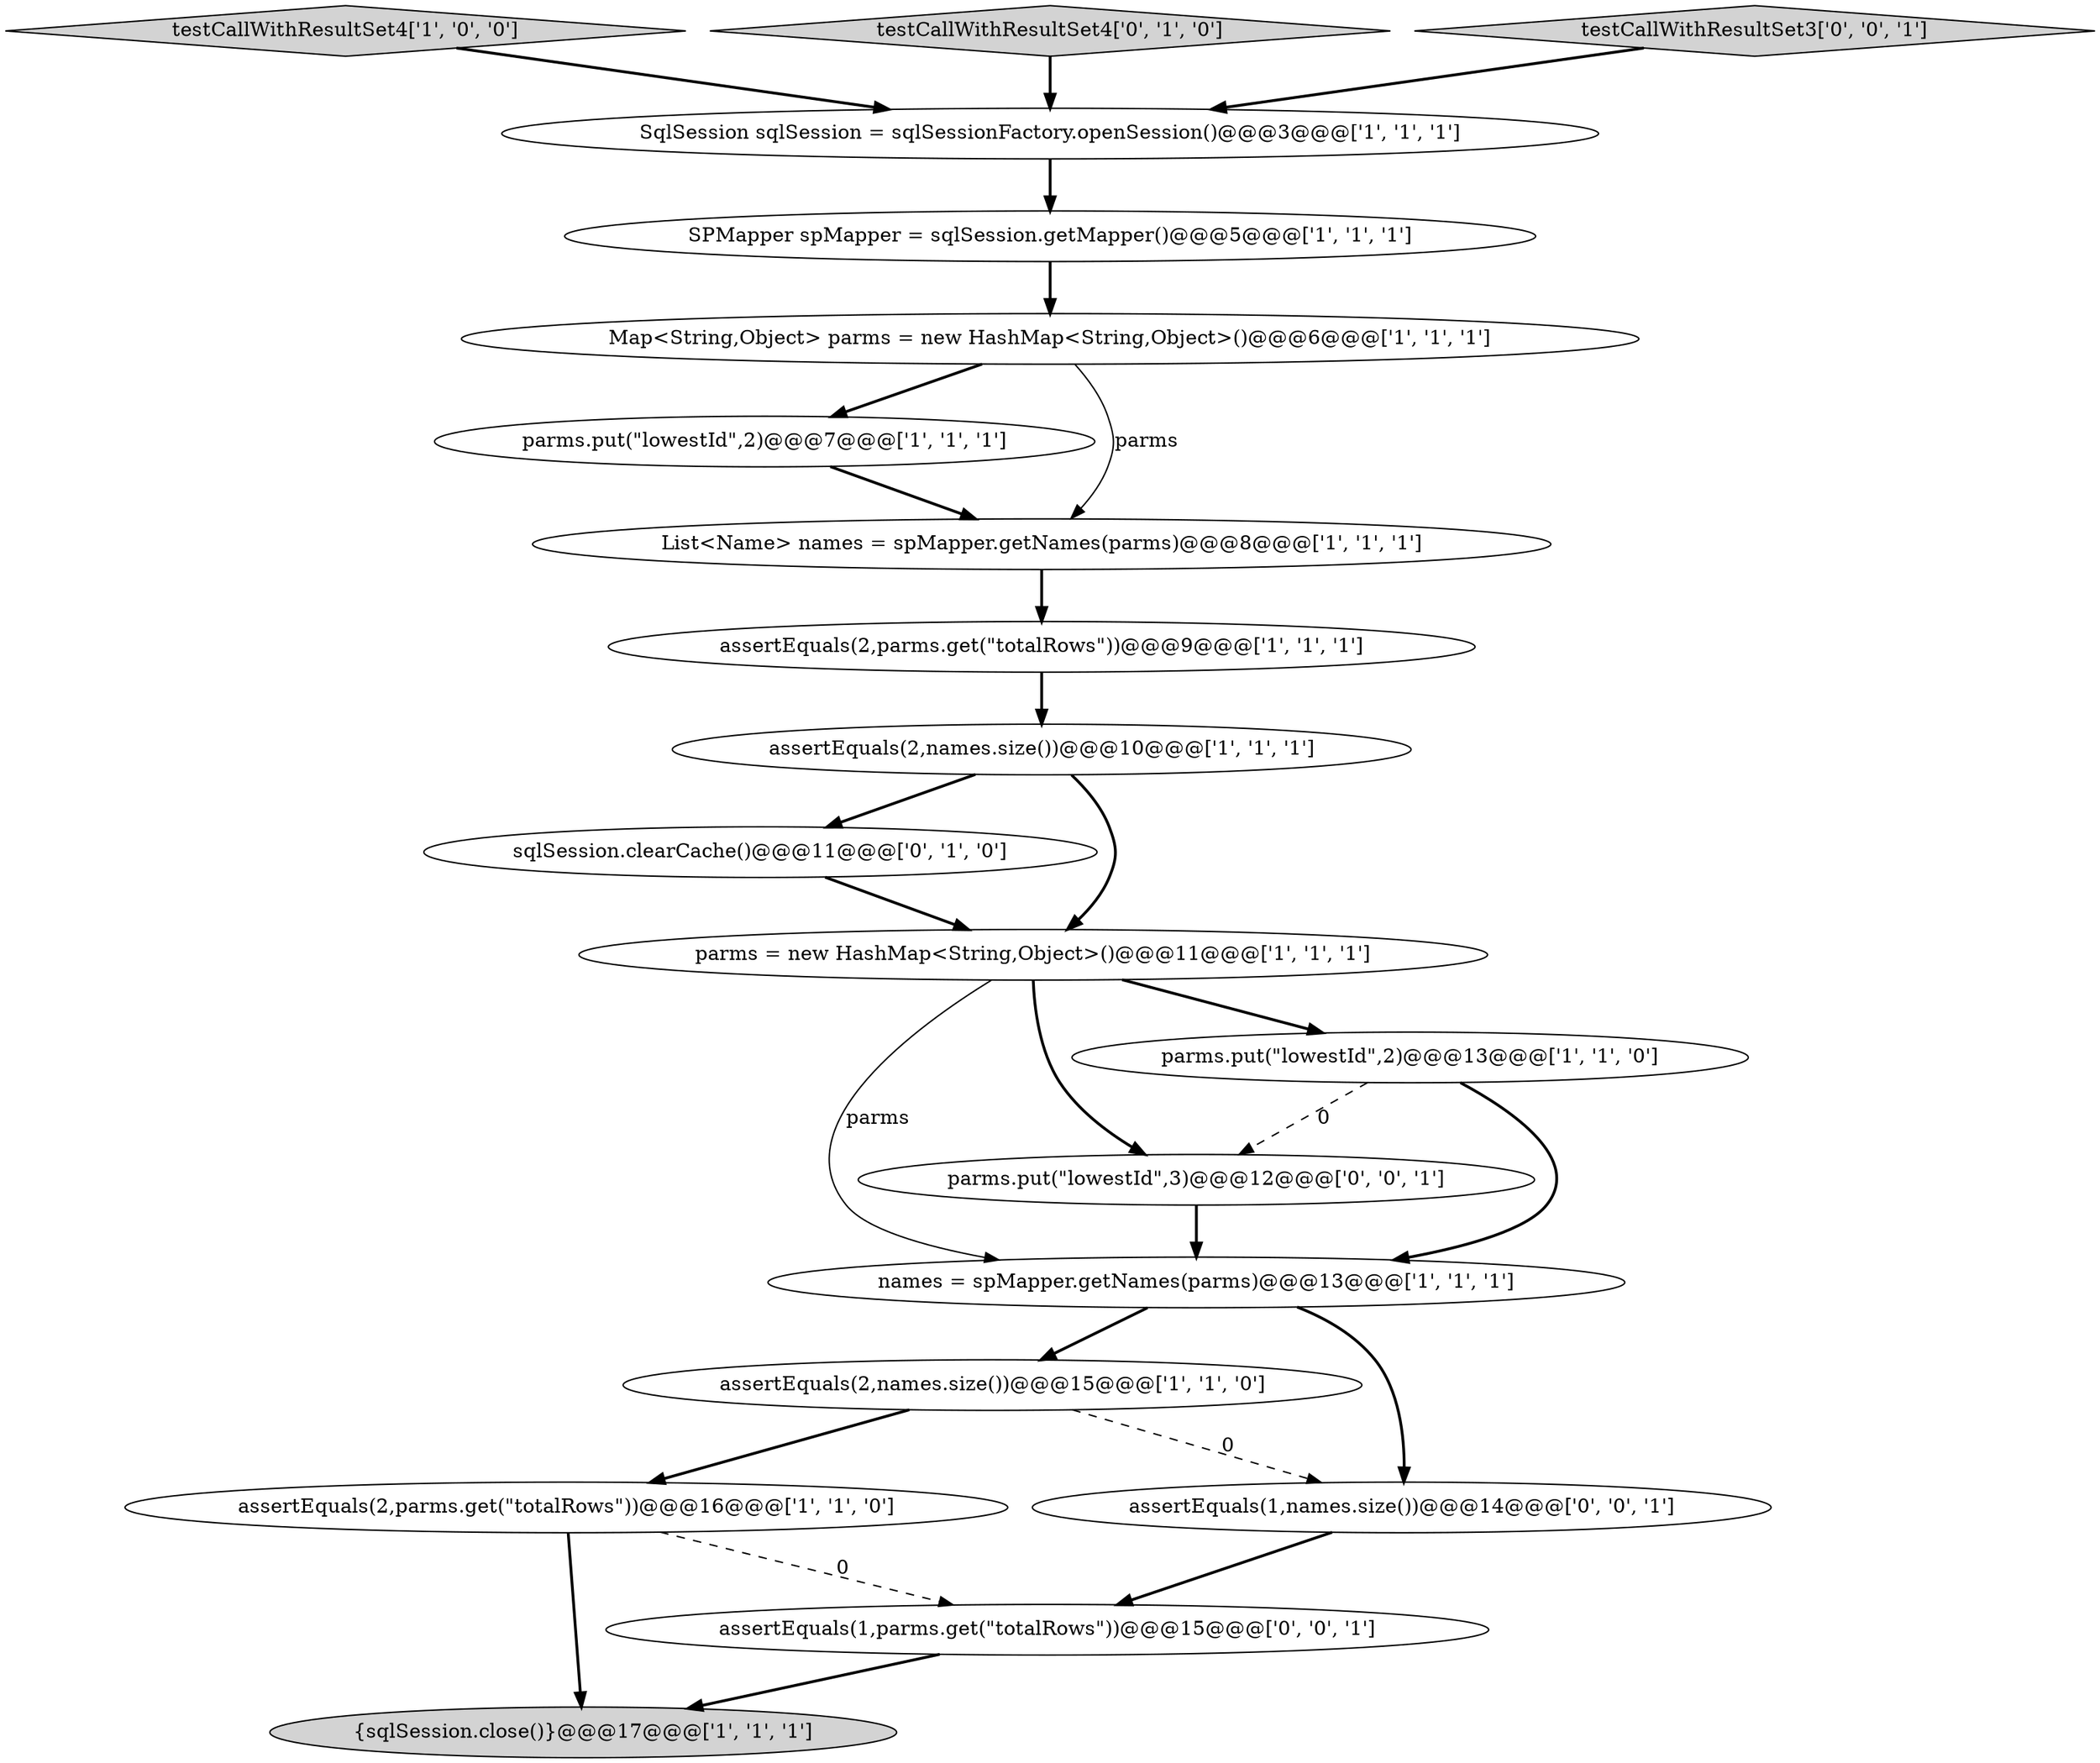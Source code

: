 digraph {
6 [style = filled, label = "testCallWithResultSet4['1', '0', '0']", fillcolor = lightgray, shape = diamond image = "AAA0AAABBB1BBB"];
19 [style = filled, label = "assertEquals(1,parms.get(\"totalRows\"))@@@15@@@['0', '0', '1']", fillcolor = white, shape = ellipse image = "AAA0AAABBB3BBB"];
15 [style = filled, label = "sqlSession.clearCache()@@@11@@@['0', '1', '0']", fillcolor = white, shape = ellipse image = "AAA1AAABBB2BBB"];
3 [style = filled, label = "parms.put(\"lowestId\",2)@@@7@@@['1', '1', '1']", fillcolor = white, shape = ellipse image = "AAA0AAABBB1BBB"];
7 [style = filled, label = "SPMapper spMapper = sqlSession.getMapper()@@@5@@@['1', '1', '1']", fillcolor = white, shape = ellipse image = "AAA0AAABBB1BBB"];
18 [style = filled, label = "parms.put(\"lowestId\",3)@@@12@@@['0', '0', '1']", fillcolor = white, shape = ellipse image = "AAA0AAABBB3BBB"];
0 [style = filled, label = "assertEquals(2,parms.get(\"totalRows\"))@@@9@@@['1', '1', '1']", fillcolor = white, shape = ellipse image = "AAA0AAABBB1BBB"];
8 [style = filled, label = "List<Name> names = spMapper.getNames(parms)@@@8@@@['1', '1', '1']", fillcolor = white, shape = ellipse image = "AAA0AAABBB1BBB"];
10 [style = filled, label = "parms = new HashMap<String,Object>()@@@11@@@['1', '1', '1']", fillcolor = white, shape = ellipse image = "AAA0AAABBB1BBB"];
11 [style = filled, label = "assertEquals(2,parms.get(\"totalRows\"))@@@16@@@['1', '1', '0']", fillcolor = white, shape = ellipse image = "AAA0AAABBB1BBB"];
12 [style = filled, label = "names = spMapper.getNames(parms)@@@13@@@['1', '1', '1']", fillcolor = white, shape = ellipse image = "AAA0AAABBB1BBB"];
2 [style = filled, label = "parms.put(\"lowestId\",2)@@@13@@@['1', '1', '0']", fillcolor = white, shape = ellipse image = "AAA0AAABBB1BBB"];
4 [style = filled, label = "Map<String,Object> parms = new HashMap<String,Object>()@@@6@@@['1', '1', '1']", fillcolor = white, shape = ellipse image = "AAA0AAABBB1BBB"];
5 [style = filled, label = "SqlSession sqlSession = sqlSessionFactory.openSession()@@@3@@@['1', '1', '1']", fillcolor = white, shape = ellipse image = "AAA0AAABBB1BBB"];
1 [style = filled, label = "assertEquals(2,names.size())@@@15@@@['1', '1', '0']", fillcolor = white, shape = ellipse image = "AAA0AAABBB1BBB"];
13 [style = filled, label = "{sqlSession.close()}@@@17@@@['1', '1', '1']", fillcolor = lightgray, shape = ellipse image = "AAA0AAABBB1BBB"];
14 [style = filled, label = "testCallWithResultSet4['0', '1', '0']", fillcolor = lightgray, shape = diamond image = "AAA0AAABBB2BBB"];
9 [style = filled, label = "assertEquals(2,names.size())@@@10@@@['1', '1', '1']", fillcolor = white, shape = ellipse image = "AAA0AAABBB1BBB"];
17 [style = filled, label = "testCallWithResultSet3['0', '0', '1']", fillcolor = lightgray, shape = diamond image = "AAA0AAABBB3BBB"];
16 [style = filled, label = "assertEquals(1,names.size())@@@14@@@['0', '0', '1']", fillcolor = white, shape = ellipse image = "AAA0AAABBB3BBB"];
14->5 [style = bold, label=""];
10->2 [style = bold, label=""];
4->8 [style = solid, label="parms"];
8->0 [style = bold, label=""];
16->19 [style = bold, label=""];
0->9 [style = bold, label=""];
9->15 [style = bold, label=""];
12->1 [style = bold, label=""];
10->12 [style = solid, label="parms"];
2->18 [style = dashed, label="0"];
11->19 [style = dashed, label="0"];
19->13 [style = bold, label=""];
10->18 [style = bold, label=""];
12->16 [style = bold, label=""];
1->11 [style = bold, label=""];
7->4 [style = bold, label=""];
3->8 [style = bold, label=""];
11->13 [style = bold, label=""];
6->5 [style = bold, label=""];
1->16 [style = dashed, label="0"];
18->12 [style = bold, label=""];
4->3 [style = bold, label=""];
15->10 [style = bold, label=""];
17->5 [style = bold, label=""];
5->7 [style = bold, label=""];
2->12 [style = bold, label=""];
9->10 [style = bold, label=""];
}
